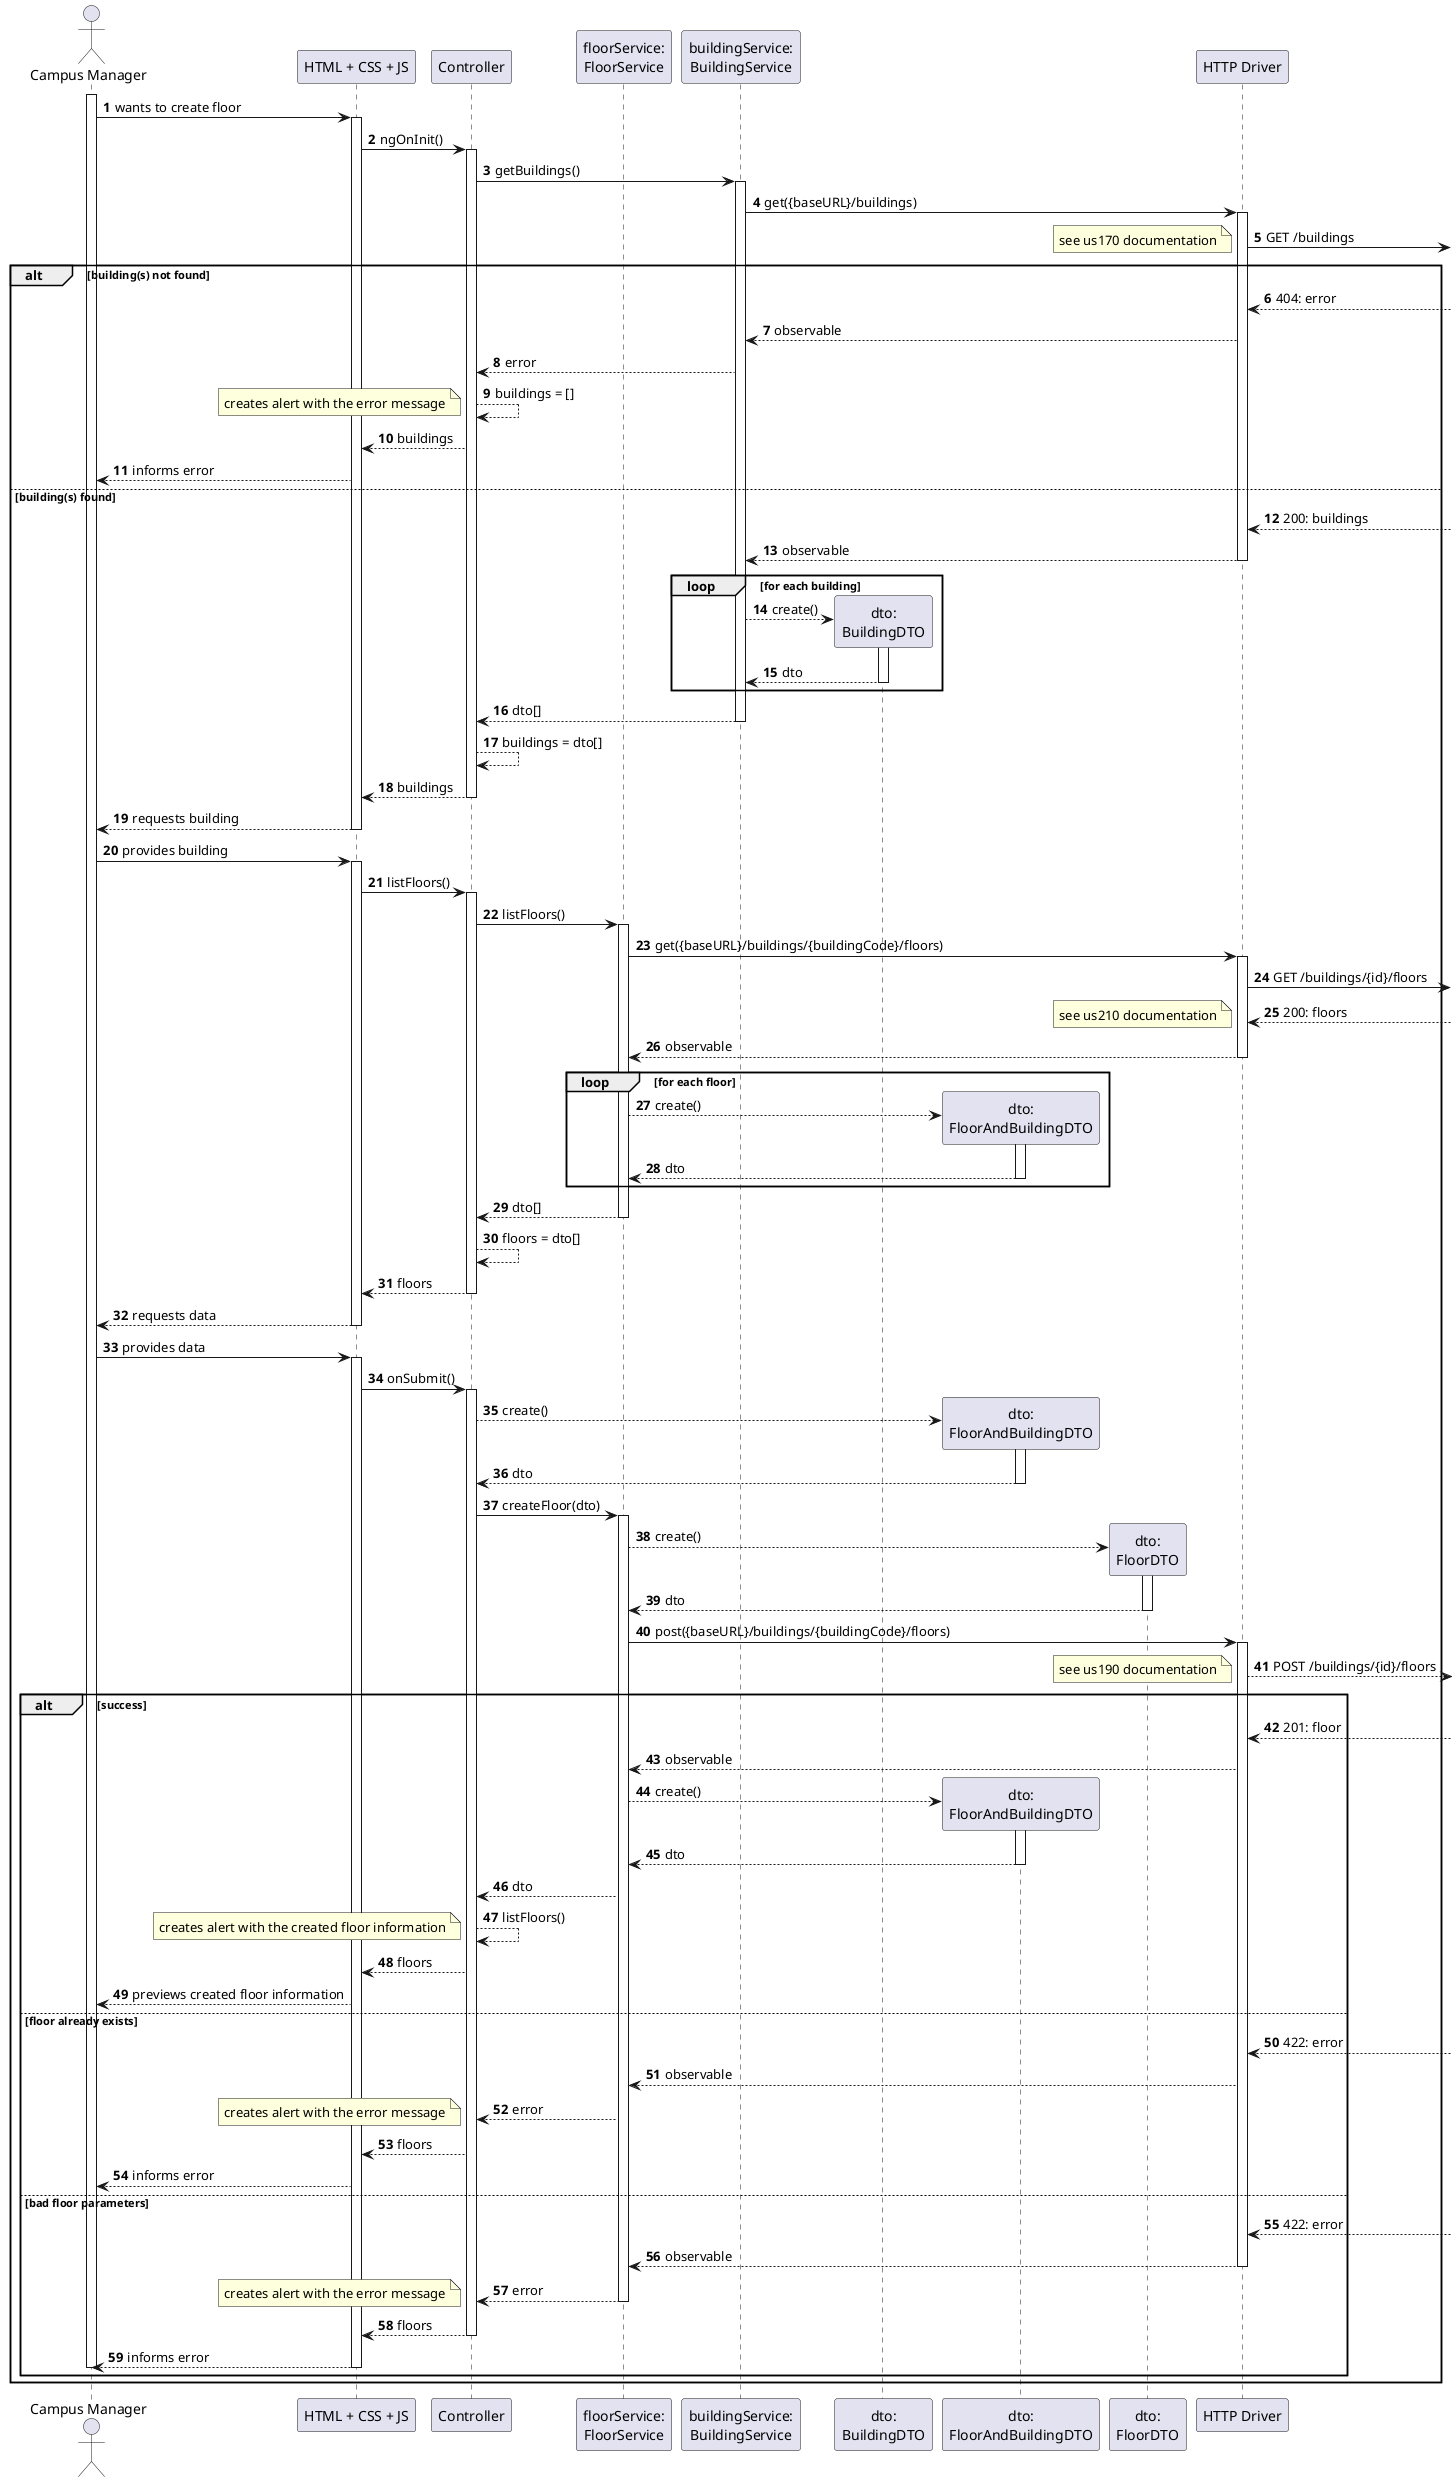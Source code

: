 @startuml
autonumber

actor "Campus Manager" as usr

participant "HTML + CSS + JS" as view
participant "Controller" as ctrl
participant "floorService:\nFloorService" as svc
participant "buildingService:\nBuildingService" as b_svc
participant "dto:\nBuildingDTO" as dto
participant "dto:\nFloorAndBuildingDTO" as fb_dto
participant "dto:\nFloorDTO" as f_dto

participant "HTTP Driver" as http

activate usr
usr -> view : wants to create floor
    activate view
        view -> ctrl : ngOnInit()
        activate ctrl
            ctrl -> b_svc : getBuildings()
            activate b_svc
                b_svc -> http : get({baseURL}/buildings)
                activate http
                    http ->] : GET /buildings
        alt building(s) not found
                note right : see us170 documentation
                http <--] : 404: error
                http --> b_svc : observable
                b_svc --> ctrl : error
                ctrl --> ctrl : buildings = []
                note bottom : creates alert with the error message
                ctrl --> view : buildings
                view --> usr : informs error
        else building(s) found
                http <--] : 200: buildings
            http --> b_svc : observable
            deactivate http

            loop for each building
                b_svc --> dto** : create()
                activate dto
                    dto --> b_svc : dto
                deactivate dto
            end

            b_svc --> ctrl : dto[]
            deactivate b_svc

            ctrl --> ctrl : buildings = dto[]
            ctrl --> view : buildings
            deactivate ctrl

            view --> usr : requests building
        deactivate view

        usr -> view : provides building
        activate view
            view -> ctrl : listFloors()
            activate ctrl
                ctrl -> svc : listFloors()
                activate svc
                    svc -> http : get({baseURL}/buildings/{buildingCode}/floors)
                    activate http
                        http ->]  : GET /buildings/{id}/floors
                http <--] : 200: floors
                note right : see us210 documentation
                    http --> svc : observable
                    deactivate http

                    loop for each floor
                        svc --> fb_dto** : create()
                        activate fb_dto
                            fb_dto --> svc : dto
                        deactivate fb_dto
                    end

                    svc --> ctrl : dto[]
                deactivate svc

                ctrl --> ctrl : floors = dto[]
                ctrl --> view : floors
            deactivate ctrl
            view --> usr : requests data
        deactivate view

        usr -> view : provides data
        activate view
            view -> ctrl : onSubmit()
            activate ctrl
                ctrl --> fb_dto** : create()
                activate fb_dto
                    fb_dto --> ctrl : dto
                deactivate fb_dto

                ctrl -> svc : createFloor(dto)
                activate svc
                    svc --> f_dto** : create()
                    activate f_dto
                        f_dto --> svc : dto
                    deactivate f_dto

                    svc -> http : post({baseURL}/buildings/{buildingCode}/floors)
                    activate http
                        http -->] : POST /buildings/{id}/floors
                note right : see us190 documentation
                alt success
                    http <--] : 201: floor

                    http --> svc : observable

                    svc --> fb_dto** : create()
                    activate fb_dto
                        fb_dto --> svc : dto
                    deactivate fb_dto

                    svc --> ctrl : dto

                ctrl --> ctrl : listFloors()
                note bottom : creates alert with the created floor information
                ctrl --> view : floors
                view --> usr : previews created floor information

                else floor already exists
                    http <--] : 422: error
                    http --> svc : observable
                    svc --> ctrl : error    
                    note bottom : creates alert with the error message
                    ctrl --> view : floors
                    view --> usr : informs error
                else bad floor parameters
                    http <--] : 422: error

                    http --> svc : observable
                    deactivate http
                    svc --> ctrl : error
                    note bottom : creates alert with the error message
                    deactivate svc
                    ctrl --> view : floors
                    deactivate ctrl
                    view --> usr : informs error
                    deactivate view

                    deactivate usr
                end
            end
@enduml

